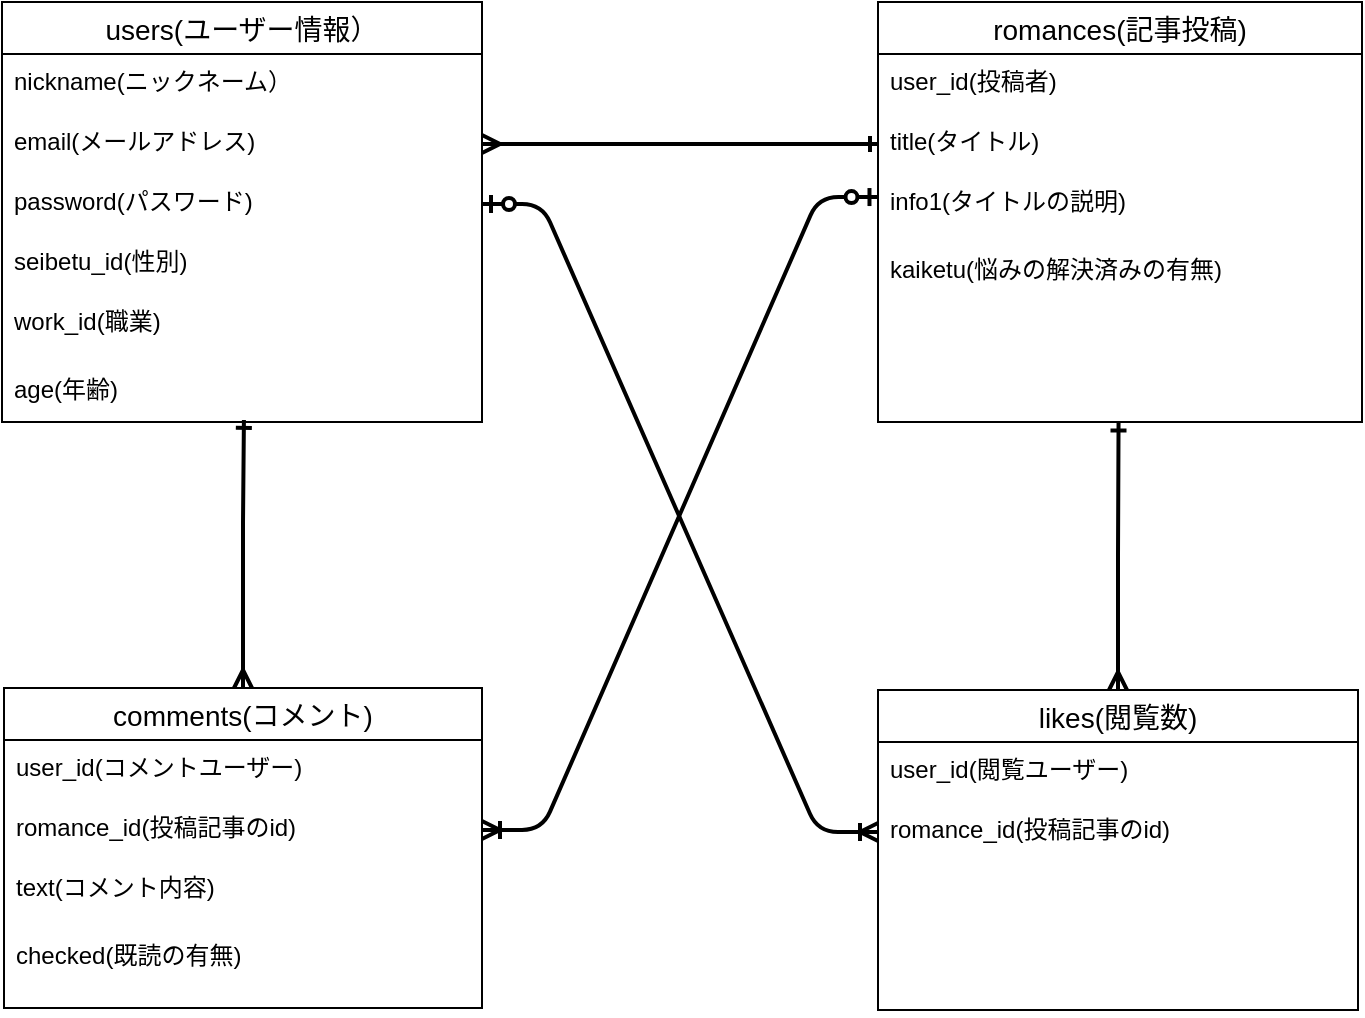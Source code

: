 <mxfile version="14.2.4" type="embed">
    <diagram id="pHjMqEkc6r7_j8R0v2US" name="ページ1">
        <mxGraphModel dx="1667" dy="1649" grid="1" gridSize="10" guides="1" tooltips="1" connect="1" arrows="1" fold="1" page="1" pageScale="1" pageWidth="850" pageHeight="1100" math="0" shadow="0">
            <root>
                <mxCell id="0"/>
                <mxCell id="1" parent="0"/>
                <mxCell id="15" value="users(ユーザー情報）" style="swimlane;fontStyle=0;childLayout=stackLayout;horizontal=1;startSize=26;horizontalStack=0;resizeParent=1;resizeParentMax=0;resizeLast=0;collapsible=1;marginBottom=0;align=center;fontSize=14;" parent="1" vertex="1">
                    <mxGeometry x="-800" y="-1075" width="240" height="210" as="geometry"/>
                </mxCell>
                <mxCell id="16" value="nickname(ニックネーム）" style="text;strokeColor=none;fillColor=none;spacingLeft=4;spacingRight=4;overflow=hidden;rotatable=0;points=[[0,0.5],[1,0.5]];portConstraint=eastwest;fontSize=12;" parent="15" vertex="1">
                    <mxGeometry y="26" width="240" height="30" as="geometry"/>
                </mxCell>
                <mxCell id="17" value="email(メールアドレス)" style="text;strokeColor=none;fillColor=none;spacingLeft=4;spacingRight=4;overflow=hidden;rotatable=0;points=[[0,0.5],[1,0.5]];portConstraint=eastwest;fontSize=12;" parent="15" vertex="1">
                    <mxGeometry y="56" width="240" height="30" as="geometry"/>
                </mxCell>
                <mxCell id="18" value="password(パスワード)" style="text;strokeColor=none;fillColor=none;spacingLeft=4;spacingRight=4;overflow=hidden;rotatable=0;points=[[0,0.5],[1,0.5]];portConstraint=eastwest;fontSize=12;" parent="15" vertex="1">
                    <mxGeometry y="86" width="240" height="30" as="geometry"/>
                </mxCell>
                <mxCell id="32" value="seibetu_id(性別)" style="text;strokeColor=none;fillColor=none;spacingLeft=4;spacingRight=4;overflow=hidden;rotatable=0;points=[[0,0.5],[1,0.5]];portConstraint=eastwest;fontSize=12;" parent="15" vertex="1">
                    <mxGeometry y="116" width="240" height="30" as="geometry"/>
                </mxCell>
                <mxCell id="34" value="work_id(職業)" style="text;strokeColor=none;fillColor=none;spacingLeft=4;spacingRight=4;overflow=hidden;rotatable=0;points=[[0,0.5],[1,0.5]];portConstraint=eastwest;fontSize=12;" parent="15" vertex="1">
                    <mxGeometry y="146" width="240" height="34" as="geometry"/>
                </mxCell>
                <mxCell id="33" value="age(年齢)" style="text;strokeColor=none;fillColor=none;spacingLeft=4;spacingRight=4;overflow=hidden;rotatable=0;points=[[0,0.5],[1,0.5]];portConstraint=eastwest;fontSize=12;" parent="15" vertex="1">
                    <mxGeometry y="180" width="240" height="30" as="geometry"/>
                </mxCell>
                <mxCell id="-5OKlLw4m24XGOjmaq_Q-116" style="edgeStyle=orthogonalEdgeStyle;rounded=0;jumpSize=8;orthogonalLoop=1;jettySize=auto;html=1;entryX=0.504;entryY=0.965;entryDx=0;entryDy=0;entryPerimeter=0;startArrow=ERmany;startFill=0;startSize=6;sourcePerimeterSpacing=0;endArrow=ERone;endFill=0;endSize=5;targetPerimeterSpacing=0;strokeWidth=2;" edge="1" parent="1" source="24" target="33">
                    <mxGeometry relative="1" as="geometry">
                        <Array as="points">
                            <mxPoint x="-679" y="-815"/>
                            <mxPoint x="-679" y="-815"/>
                        </Array>
                    </mxGeometry>
                </mxCell>
                <mxCell id="24" value="comments(コメント)" style="swimlane;fontStyle=0;childLayout=stackLayout;horizontal=1;startSize=26;horizontalStack=0;resizeParent=1;resizeParentMax=0;resizeLast=0;collapsible=1;marginBottom=0;align=center;fontSize=14;" parent="1" vertex="1">
                    <mxGeometry x="-799" y="-732" width="239" height="160" as="geometry"/>
                </mxCell>
                <mxCell id="45" value="user_id(コメントユーザー)" style="text;strokeColor=none;fillColor=none;spacingLeft=4;spacingRight=4;overflow=hidden;rotatable=0;points=[[0,0.5],[1,0.5]];portConstraint=eastwest;fontSize=12;" parent="24" vertex="1">
                    <mxGeometry y="26" width="239" height="30" as="geometry"/>
                </mxCell>
                <mxCell id="90" value="romance_id(投稿記事のid)" style="text;strokeColor=none;fillColor=none;spacingLeft=4;spacingRight=4;overflow=hidden;rotatable=0;points=[[0,0.5],[1,0.5]];portConstraint=eastwest;fontSize=12;" parent="24" vertex="1">
                    <mxGeometry y="56" width="239" height="30" as="geometry"/>
                </mxCell>
                <mxCell id="83" value="text(コメント内容)" style="text;strokeColor=none;fillColor=none;spacingLeft=4;spacingRight=4;overflow=hidden;rotatable=0;points=[[0,0.5],[1,0.5]];portConstraint=eastwest;fontSize=12;" parent="24" vertex="1">
                    <mxGeometry y="86" width="239" height="34" as="geometry"/>
                </mxCell>
                <mxCell id="98" value="checked(既読の有無)" style="text;strokeColor=none;fillColor=none;spacingLeft=4;spacingRight=4;overflow=hidden;rotatable=0;points=[[0,0.5],[1,0.5]];portConstraint=eastwest;fontSize=12;" vertex="1" parent="24">
                    <mxGeometry y="120" width="239" height="40" as="geometry"/>
                </mxCell>
                <mxCell id="19" value="romances(記事投稿)" style="swimlane;fontStyle=0;childLayout=stackLayout;horizontal=1;startSize=26;horizontalStack=0;resizeParent=1;resizeParentMax=0;resizeLast=0;collapsible=1;marginBottom=0;align=center;fontSize=14;" parent="1" vertex="1">
                    <mxGeometry x="-362" y="-1075" width="242" height="210" as="geometry"/>
                </mxCell>
                <mxCell id="20" value="user_id(投稿者)" style="text;strokeColor=none;fillColor=none;spacingLeft=4;spacingRight=4;overflow=hidden;rotatable=0;points=[[0,0.5],[1,0.5]];portConstraint=eastwest;fontSize=12;" parent="19" vertex="1">
                    <mxGeometry y="26" width="242" height="30" as="geometry"/>
                </mxCell>
                <mxCell id="21" value="title(タイトル)" style="text;strokeColor=none;fillColor=none;spacingLeft=4;spacingRight=4;overflow=hidden;rotatable=0;points=[[0,0.5],[1,0.5]];portConstraint=eastwest;fontSize=12;" parent="19" vertex="1">
                    <mxGeometry y="56" width="242" height="30" as="geometry"/>
                </mxCell>
                <mxCell id="22" value="info1(タイトルの説明)" style="text;strokeColor=none;fillColor=none;spacingLeft=4;spacingRight=4;overflow=hidden;rotatable=0;points=[[0,0.5],[1,0.5]];portConstraint=eastwest;fontSize=12;" parent="19" vertex="1">
                    <mxGeometry y="86" width="242" height="34" as="geometry"/>
                </mxCell>
                <mxCell id="97" value="kaiketu(悩みの解決済みの有無)" style="text;strokeColor=none;fillColor=none;spacingLeft=4;spacingRight=4;overflow=hidden;rotatable=0;points=[[0,0.5],[1,0.5]];portConstraint=eastwest;fontSize=12;" vertex="1" parent="19">
                    <mxGeometry y="120" width="242" height="34" as="geometry"/>
                </mxCell>
                <mxCell id="-5OKlLw4m24XGOjmaq_Q-111" value="  " style="text;strokeColor=none;fillColor=none;spacingLeft=4;spacingRight=4;overflow=hidden;rotatable=0;points=[[0,0.5],[1,0.5]];portConstraint=eastwest;fontSize=12;" vertex="1" parent="19">
                    <mxGeometry y="154" width="242" height="56" as="geometry"/>
                </mxCell>
                <mxCell id="-5OKlLw4m24XGOjmaq_Q-122" style="edgeStyle=orthogonalEdgeStyle;rounded=0;jumpSize=8;orthogonalLoop=1;jettySize=auto;html=1;entryX=0.497;entryY=1.004;entryDx=0;entryDy=0;entryPerimeter=0;startArrow=ERmany;startFill=0;startSize=6;sourcePerimeterSpacing=0;endArrow=ERone;endFill=0;endSize=5;targetPerimeterSpacing=0;strokeWidth=2;" edge="1" parent="1" source="76" target="-5OKlLw4m24XGOjmaq_Q-111">
                    <mxGeometry relative="1" as="geometry"/>
                </mxCell>
                <mxCell id="76" value="likes(閲覧数)" style="swimlane;fontStyle=0;childLayout=stackLayout;horizontal=1;startSize=26;horizontalStack=0;resizeParent=1;resizeParentMax=0;resizeLast=0;collapsible=1;marginBottom=0;align=center;fontSize=14;" parent="1" vertex="1">
                    <mxGeometry x="-362" y="-731" width="240" height="160" as="geometry"/>
                </mxCell>
                <mxCell id="77" value="user_id(閲覧ユーザー)" style="text;strokeColor=none;fillColor=none;spacingLeft=4;spacingRight=4;overflow=hidden;rotatable=0;points=[[0,0.5],[1,0.5]];portConstraint=eastwest;fontSize=12;" parent="76" vertex="1">
                    <mxGeometry y="26" width="240" height="30" as="geometry"/>
                </mxCell>
                <mxCell id="-5OKlLw4m24XGOjmaq_Q-117" value="romance_id(投稿記事のid)" style="text;strokeColor=none;fillColor=none;spacingLeft=4;spacingRight=4;overflow=hidden;rotatable=0;points=[[0,0.5],[1,0.5]];portConstraint=eastwest;fontSize=12;" vertex="1" parent="76">
                    <mxGeometry y="56" width="240" height="30" as="geometry"/>
                </mxCell>
                <mxCell id="78" value="    " style="text;strokeColor=none;fillColor=none;spacingLeft=4;spacingRight=4;overflow=hidden;rotatable=0;points=[[0,0.5],[1,0.5]];portConstraint=eastwest;fontSize=12;" parent="76" vertex="1">
                    <mxGeometry y="86" width="240" height="30" as="geometry"/>
                </mxCell>
                <mxCell id="-5OKlLw4m24XGOjmaq_Q-112" value="  " style="text;strokeColor=none;fillColor=none;spacingLeft=4;spacingRight=4;overflow=hidden;rotatable=0;points=[[0,0.5],[1,0.5]];portConstraint=eastwest;fontSize=12;" vertex="1" parent="76">
                    <mxGeometry y="116" width="240" height="44" as="geometry"/>
                </mxCell>
                <mxCell id="92" value="" style="edgeStyle=entityRelationEdgeStyle;fontSize=12;html=1;endArrow=ERoneToMany;startArrow=ERzeroToOne;jumpSize=8;entryX=1;entryY=0.5;entryDx=0;entryDy=0;exitX=0.001;exitY=0.339;exitDx=0;exitDy=0;exitPerimeter=0;strokeWidth=2;" parent="1" source="22" target="90" edge="1">
                    <mxGeometry width="100" height="100" relative="1" as="geometry">
                        <mxPoint x="-540" y="-815" as="sourcePoint"/>
                        <mxPoint x="-340" y="-815" as="targetPoint"/>
                    </mxGeometry>
                </mxCell>
                <mxCell id="96" value="" style="edgeStyle=entityRelationEdgeStyle;fontSize=12;html=1;endArrow=ERoneToMany;startArrow=ERzeroToOne;exitX=1;exitY=0.5;exitDx=0;exitDy=0;entryX=0;entryY=0.5;entryDx=0;entryDy=0;strokeWidth=2;" parent="1" target="-5OKlLw4m24XGOjmaq_Q-117" edge="1" source="18">
                    <mxGeometry width="100" height="100" relative="1" as="geometry">
                        <mxPoint x="-530" y="-882" as="sourcePoint"/>
                        <mxPoint x="-373" y="-665" as="targetPoint"/>
                    </mxGeometry>
                </mxCell>
                <mxCell id="-5OKlLw4m24XGOjmaq_Q-118" style="edgeStyle=orthogonalEdgeStyle;rounded=0;jumpSize=8;orthogonalLoop=1;jettySize=auto;html=1;exitX=1;exitY=0.5;exitDx=0;exitDy=0;entryX=0;entryY=0.5;entryDx=0;entryDy=0;startArrow=ERmany;startFill=0;startSize=6;sourcePerimeterSpacing=0;endArrow=ERone;endFill=0;endSize=5;targetPerimeterSpacing=0;strokeWidth=2;" edge="1" parent="1" source="17" target="21">
                    <mxGeometry relative="1" as="geometry"/>
                </mxCell>
            </root>
        </mxGraphModel>
    </diagram>
</mxfile>